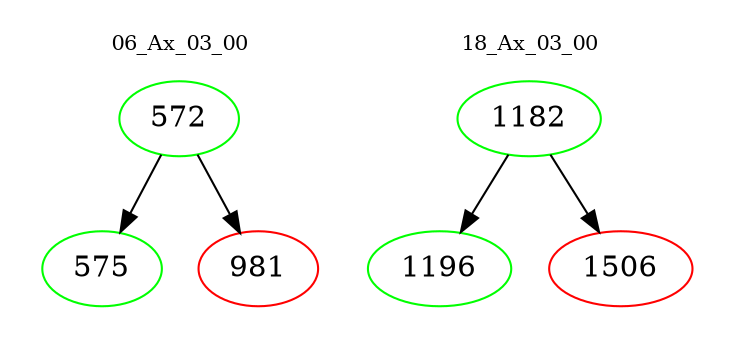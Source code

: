 digraph{
subgraph cluster_0 {
color = white
label = "06_Ax_03_00";
fontsize=10;
T0_572 [label="572", color="green"]
T0_572 -> T0_575 [color="black"]
T0_575 [label="575", color="green"]
T0_572 -> T0_981 [color="black"]
T0_981 [label="981", color="red"]
}
subgraph cluster_1 {
color = white
label = "18_Ax_03_00";
fontsize=10;
T1_1182 [label="1182", color="green"]
T1_1182 -> T1_1196 [color="black"]
T1_1196 [label="1196", color="green"]
T1_1182 -> T1_1506 [color="black"]
T1_1506 [label="1506", color="red"]
}
}

